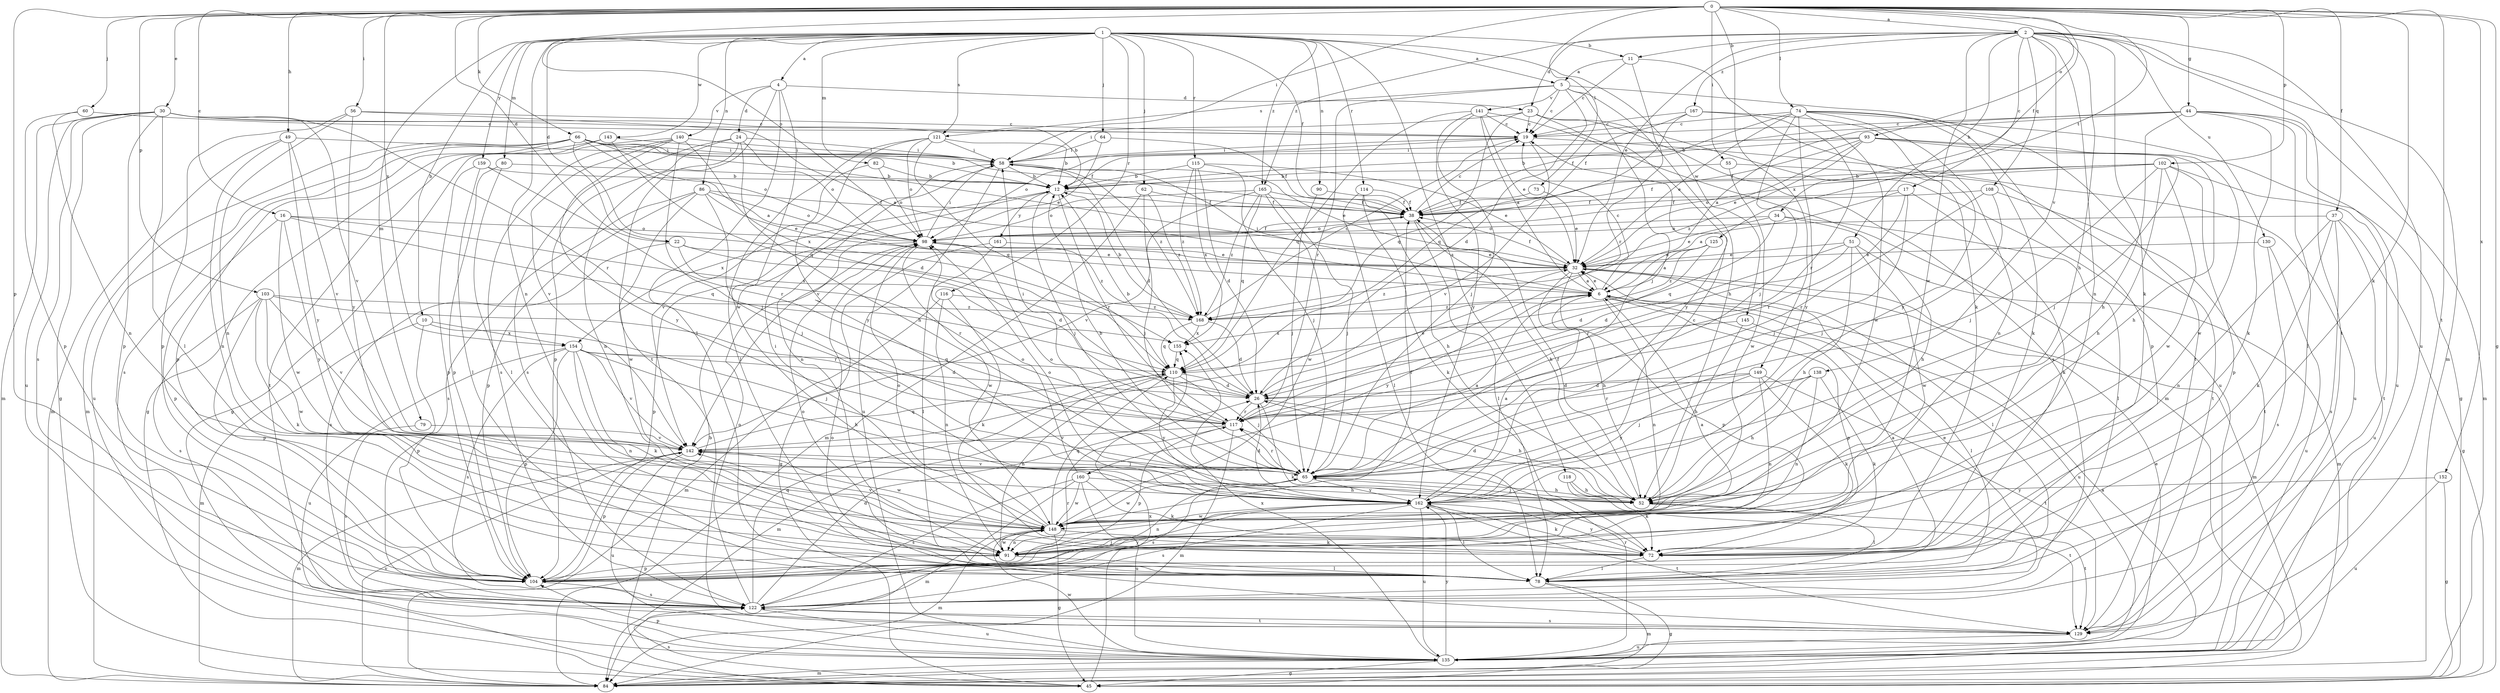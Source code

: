 strict digraph  {
0;
1;
2;
4;
5;
6;
10;
11;
12;
16;
17;
19;
22;
23;
24;
26;
30;
32;
34;
37;
38;
44;
45;
49;
51;
52;
55;
56;
58;
60;
62;
64;
65;
66;
72;
73;
74;
78;
79;
80;
82;
84;
86;
90;
91;
93;
98;
102;
103;
104;
108;
110;
114;
115;
116;
117;
118;
121;
122;
125;
129;
130;
135;
138;
140;
141;
142;
143;
145;
148;
149;
152;
154;
155;
159;
160;
161;
162;
165;
167;
168;
0 -> 2  [label=a];
0 -> 16  [label=c];
0 -> 22  [label=d];
0 -> 30  [label=e];
0 -> 34  [label=f];
0 -> 37  [label=f];
0 -> 44  [label=g];
0 -> 45  [label=g];
0 -> 49  [label=h];
0 -> 55  [label=i];
0 -> 56  [label=i];
0 -> 58  [label=i];
0 -> 60  [label=j];
0 -> 66  [label=k];
0 -> 72  [label=k];
0 -> 73  [label=l];
0 -> 74  [label=l];
0 -> 93  [label=o];
0 -> 98  [label=o];
0 -> 102  [label=p];
0 -> 103  [label=p];
0 -> 104  [label=p];
0 -> 125  [label=t];
0 -> 129  [label=t];
0 -> 149  [label=x];
0 -> 152  [label=x];
0 -> 154  [label=x];
1 -> 4  [label=a];
1 -> 5  [label=a];
1 -> 10  [label=b];
1 -> 11  [label=b];
1 -> 22  [label=d];
1 -> 38  [label=f];
1 -> 62  [label=j];
1 -> 64  [label=j];
1 -> 79  [label=m];
1 -> 80  [label=m];
1 -> 82  [label=m];
1 -> 86  [label=n];
1 -> 90  [label=n];
1 -> 91  [label=n];
1 -> 114  [label=r];
1 -> 115  [label=r];
1 -> 116  [label=r];
1 -> 118  [label=s];
1 -> 121  [label=s];
1 -> 143  [label=w];
1 -> 145  [label=w];
1 -> 159  [label=y];
1 -> 165  [label=z];
2 -> 11  [label=b];
2 -> 17  [label=c];
2 -> 23  [label=d];
2 -> 32  [label=e];
2 -> 51  [label=h];
2 -> 52  [label=h];
2 -> 72  [label=k];
2 -> 84  [label=m];
2 -> 91  [label=n];
2 -> 108  [label=q];
2 -> 129  [label=t];
2 -> 130  [label=u];
2 -> 135  [label=u];
2 -> 138  [label=v];
2 -> 148  [label=w];
2 -> 165  [label=z];
2 -> 167  [label=z];
4 -> 23  [label=d];
4 -> 24  [label=d];
4 -> 78  [label=l];
4 -> 129  [label=t];
4 -> 140  [label=v];
4 -> 148  [label=w];
5 -> 19  [label=c];
5 -> 26  [label=d];
5 -> 52  [label=h];
5 -> 65  [label=j];
5 -> 117  [label=r];
5 -> 121  [label=s];
5 -> 129  [label=t];
5 -> 141  [label=v];
6 -> 19  [label=c];
6 -> 32  [label=e];
6 -> 58  [label=i];
6 -> 91  [label=n];
6 -> 104  [label=p];
6 -> 135  [label=u];
6 -> 160  [label=y];
6 -> 168  [label=z];
10 -> 65  [label=j];
10 -> 84  [label=m];
10 -> 104  [label=p];
10 -> 154  [label=x];
11 -> 5  [label=a];
11 -> 19  [label=c];
11 -> 72  [label=k];
11 -> 117  [label=r];
12 -> 38  [label=f];
12 -> 65  [label=j];
12 -> 117  [label=r];
12 -> 154  [label=x];
12 -> 161  [label=y];
16 -> 98  [label=o];
16 -> 104  [label=p];
16 -> 110  [label=q];
16 -> 148  [label=w];
16 -> 155  [label=x];
16 -> 162  [label=y];
17 -> 6  [label=a];
17 -> 38  [label=f];
17 -> 65  [label=j];
17 -> 72  [label=k];
17 -> 117  [label=r];
19 -> 58  [label=i];
19 -> 98  [label=o];
19 -> 135  [label=u];
19 -> 142  [label=v];
22 -> 26  [label=d];
22 -> 32  [label=e];
22 -> 117  [label=r];
22 -> 122  [label=s];
23 -> 19  [label=c];
23 -> 58  [label=i];
23 -> 110  [label=q];
23 -> 122  [label=s];
23 -> 135  [label=u];
23 -> 162  [label=y];
24 -> 52  [label=h];
24 -> 58  [label=i];
24 -> 91  [label=n];
24 -> 98  [label=o];
24 -> 104  [label=p];
24 -> 122  [label=s];
26 -> 12  [label=b];
26 -> 32  [label=e];
26 -> 52  [label=h];
26 -> 72  [label=k];
26 -> 117  [label=r];
30 -> 12  [label=b];
30 -> 19  [label=c];
30 -> 45  [label=g];
30 -> 78  [label=l];
30 -> 84  [label=m];
30 -> 104  [label=p];
30 -> 117  [label=r];
30 -> 122  [label=s];
30 -> 135  [label=u];
30 -> 142  [label=v];
32 -> 6  [label=a];
32 -> 38  [label=f];
32 -> 52  [label=h];
32 -> 78  [label=l];
32 -> 84  [label=m];
32 -> 104  [label=p];
32 -> 168  [label=z];
34 -> 32  [label=e];
34 -> 52  [label=h];
34 -> 78  [label=l];
34 -> 98  [label=o];
34 -> 110  [label=q];
37 -> 45  [label=g];
37 -> 72  [label=k];
37 -> 91  [label=n];
37 -> 98  [label=o];
37 -> 122  [label=s];
37 -> 135  [label=u];
38 -> 19  [label=c];
38 -> 52  [label=h];
38 -> 78  [label=l];
38 -> 98  [label=o];
44 -> 6  [label=a];
44 -> 12  [label=b];
44 -> 19  [label=c];
44 -> 52  [label=h];
44 -> 72  [label=k];
44 -> 78  [label=l];
44 -> 84  [label=m];
44 -> 135  [label=u];
45 -> 12  [label=b];
45 -> 122  [label=s];
45 -> 155  [label=x];
49 -> 58  [label=i];
49 -> 84  [label=m];
49 -> 91  [label=n];
49 -> 142  [label=v];
49 -> 162  [label=y];
51 -> 26  [label=d];
51 -> 32  [label=e];
51 -> 52  [label=h];
51 -> 84  [label=m];
51 -> 117  [label=r];
51 -> 148  [label=w];
52 -> 26  [label=d];
52 -> 38  [label=f];
52 -> 65  [label=j];
52 -> 78  [label=l];
52 -> 129  [label=t];
55 -> 12  [label=b];
55 -> 129  [label=t];
55 -> 148  [label=w];
56 -> 6  [label=a];
56 -> 19  [label=c];
56 -> 91  [label=n];
56 -> 104  [label=p];
56 -> 162  [label=y];
58 -> 12  [label=b];
58 -> 26  [label=d];
58 -> 32  [label=e];
58 -> 91  [label=n];
58 -> 135  [label=u];
58 -> 168  [label=z];
60 -> 19  [label=c];
60 -> 91  [label=n];
60 -> 104  [label=p];
62 -> 38  [label=f];
62 -> 65  [label=j];
62 -> 84  [label=m];
62 -> 168  [label=z];
64 -> 38  [label=f];
64 -> 58  [label=i];
64 -> 142  [label=v];
65 -> 6  [label=a];
65 -> 12  [label=b];
65 -> 52  [label=h];
65 -> 98  [label=o];
65 -> 117  [label=r];
65 -> 122  [label=s];
65 -> 142  [label=v];
65 -> 148  [label=w];
65 -> 162  [label=y];
66 -> 6  [label=a];
66 -> 12  [label=b];
66 -> 32  [label=e];
66 -> 38  [label=f];
66 -> 58  [label=i];
66 -> 84  [label=m];
66 -> 98  [label=o];
66 -> 104  [label=p];
66 -> 122  [label=s];
66 -> 135  [label=u];
66 -> 155  [label=x];
72 -> 78  [label=l];
72 -> 162  [label=y];
73 -> 32  [label=e];
73 -> 38  [label=f];
74 -> 19  [label=c];
74 -> 32  [label=e];
74 -> 38  [label=f];
74 -> 45  [label=g];
74 -> 65  [label=j];
74 -> 72  [label=k];
74 -> 91  [label=n];
74 -> 104  [label=p];
74 -> 148  [label=w];
74 -> 162  [label=y];
78 -> 6  [label=a];
78 -> 45  [label=g];
78 -> 84  [label=m];
78 -> 98  [label=o];
79 -> 122  [label=s];
79 -> 142  [label=v];
80 -> 12  [label=b];
80 -> 78  [label=l];
80 -> 104  [label=p];
82 -> 12  [label=b];
82 -> 98  [label=o];
82 -> 142  [label=v];
84 -> 6  [label=a];
84 -> 142  [label=v];
86 -> 32  [label=e];
86 -> 38  [label=f];
86 -> 65  [label=j];
86 -> 98  [label=o];
86 -> 104  [label=p];
86 -> 122  [label=s];
86 -> 148  [label=w];
90 -> 38  [label=f];
90 -> 65  [label=j];
91 -> 6  [label=a];
91 -> 78  [label=l];
91 -> 104  [label=p];
91 -> 148  [label=w];
93 -> 12  [label=b];
93 -> 32  [label=e];
93 -> 38  [label=f];
93 -> 52  [label=h];
93 -> 58  [label=i];
93 -> 65  [label=j];
93 -> 148  [label=w];
93 -> 168  [label=z];
98 -> 32  [label=e];
98 -> 38  [label=f];
98 -> 58  [label=i];
98 -> 104  [label=p];
98 -> 148  [label=w];
98 -> 168  [label=z];
102 -> 12  [label=b];
102 -> 38  [label=f];
102 -> 52  [label=h];
102 -> 65  [label=j];
102 -> 98  [label=o];
102 -> 104  [label=p];
102 -> 129  [label=t];
102 -> 148  [label=w];
103 -> 72  [label=k];
103 -> 104  [label=p];
103 -> 117  [label=r];
103 -> 122  [label=s];
103 -> 142  [label=v];
103 -> 148  [label=w];
103 -> 168  [label=z];
104 -> 117  [label=r];
104 -> 122  [label=s];
104 -> 162  [label=y];
108 -> 38  [label=f];
108 -> 65  [label=j];
108 -> 117  [label=r];
108 -> 129  [label=t];
110 -> 26  [label=d];
110 -> 65  [label=j];
110 -> 84  [label=m];
110 -> 91  [label=n];
110 -> 162  [label=y];
114 -> 38  [label=f];
114 -> 52  [label=h];
114 -> 72  [label=k];
114 -> 78  [label=l];
115 -> 12  [label=b];
115 -> 26  [label=d];
115 -> 32  [label=e];
115 -> 65  [label=j];
115 -> 155  [label=x];
115 -> 168  [label=z];
116 -> 72  [label=k];
116 -> 84  [label=m];
116 -> 91  [label=n];
116 -> 168  [label=z];
117 -> 58  [label=i];
117 -> 84  [label=m];
117 -> 104  [label=p];
117 -> 142  [label=v];
118 -> 52  [label=h];
118 -> 72  [label=k];
118 -> 129  [label=t];
121 -> 12  [label=b];
121 -> 58  [label=i];
121 -> 78  [label=l];
121 -> 98  [label=o];
121 -> 110  [label=q];
121 -> 162  [label=y];
122 -> 26  [label=d];
122 -> 32  [label=e];
122 -> 65  [label=j];
122 -> 98  [label=o];
122 -> 110  [label=q];
122 -> 129  [label=t];
122 -> 135  [label=u];
125 -> 6  [label=a];
125 -> 26  [label=d];
125 -> 32  [label=e];
125 -> 168  [label=z];
129 -> 98  [label=o];
129 -> 122  [label=s];
129 -> 135  [label=u];
130 -> 32  [label=e];
130 -> 122  [label=s];
130 -> 135  [label=u];
135 -> 32  [label=e];
135 -> 45  [label=g];
135 -> 84  [label=m];
135 -> 104  [label=p];
135 -> 117  [label=r];
135 -> 148  [label=w];
135 -> 155  [label=x];
135 -> 162  [label=y];
138 -> 26  [label=d];
138 -> 52  [label=h];
138 -> 65  [label=j];
138 -> 72  [label=k];
138 -> 91  [label=n];
140 -> 26  [label=d];
140 -> 45  [label=g];
140 -> 58  [label=i];
140 -> 65  [label=j];
140 -> 122  [label=s];
140 -> 142  [label=v];
140 -> 162  [label=y];
141 -> 6  [label=a];
141 -> 19  [label=c];
141 -> 32  [label=e];
141 -> 65  [label=j];
141 -> 84  [label=m];
141 -> 110  [label=q];
141 -> 162  [label=y];
142 -> 65  [label=j];
142 -> 84  [label=m];
142 -> 104  [label=p];
142 -> 110  [label=q];
142 -> 135  [label=u];
142 -> 148  [label=w];
143 -> 45  [label=g];
143 -> 58  [label=i];
143 -> 110  [label=q];
143 -> 129  [label=t];
145 -> 52  [label=h];
145 -> 78  [label=l];
145 -> 155  [label=x];
148 -> 38  [label=f];
148 -> 45  [label=g];
148 -> 58  [label=i];
148 -> 72  [label=k];
148 -> 84  [label=m];
148 -> 91  [label=n];
148 -> 98  [label=o];
148 -> 110  [label=q];
148 -> 142  [label=v];
149 -> 26  [label=d];
149 -> 72  [label=k];
149 -> 91  [label=n];
149 -> 117  [label=r];
149 -> 129  [label=t];
149 -> 162  [label=y];
152 -> 45  [label=g];
152 -> 135  [label=u];
152 -> 162  [label=y];
154 -> 26  [label=d];
154 -> 52  [label=h];
154 -> 72  [label=k];
154 -> 91  [label=n];
154 -> 104  [label=p];
154 -> 110  [label=q];
154 -> 122  [label=s];
154 -> 135  [label=u];
154 -> 142  [label=v];
155 -> 110  [label=q];
159 -> 12  [label=b];
159 -> 78  [label=l];
159 -> 104  [label=p];
159 -> 117  [label=r];
160 -> 52  [label=h];
160 -> 72  [label=k];
160 -> 84  [label=m];
160 -> 98  [label=o];
160 -> 122  [label=s];
160 -> 135  [label=u];
160 -> 148  [label=w];
161 -> 32  [label=e];
161 -> 45  [label=g];
161 -> 78  [label=l];
162 -> 6  [label=a];
162 -> 19  [label=c];
162 -> 26  [label=d];
162 -> 72  [label=k];
162 -> 78  [label=l];
162 -> 91  [label=n];
162 -> 98  [label=o];
162 -> 122  [label=s];
162 -> 129  [label=t];
162 -> 135  [label=u];
162 -> 148  [label=w];
165 -> 38  [label=f];
165 -> 65  [label=j];
165 -> 98  [label=o];
165 -> 110  [label=q];
165 -> 142  [label=v];
165 -> 148  [label=w];
165 -> 168  [label=z];
167 -> 19  [label=c];
167 -> 38  [label=f];
167 -> 110  [label=q];
167 -> 117  [label=r];
167 -> 162  [label=y];
168 -> 12  [label=b];
168 -> 19  [label=c];
168 -> 26  [label=d];
168 -> 110  [label=q];
168 -> 155  [label=x];
}
